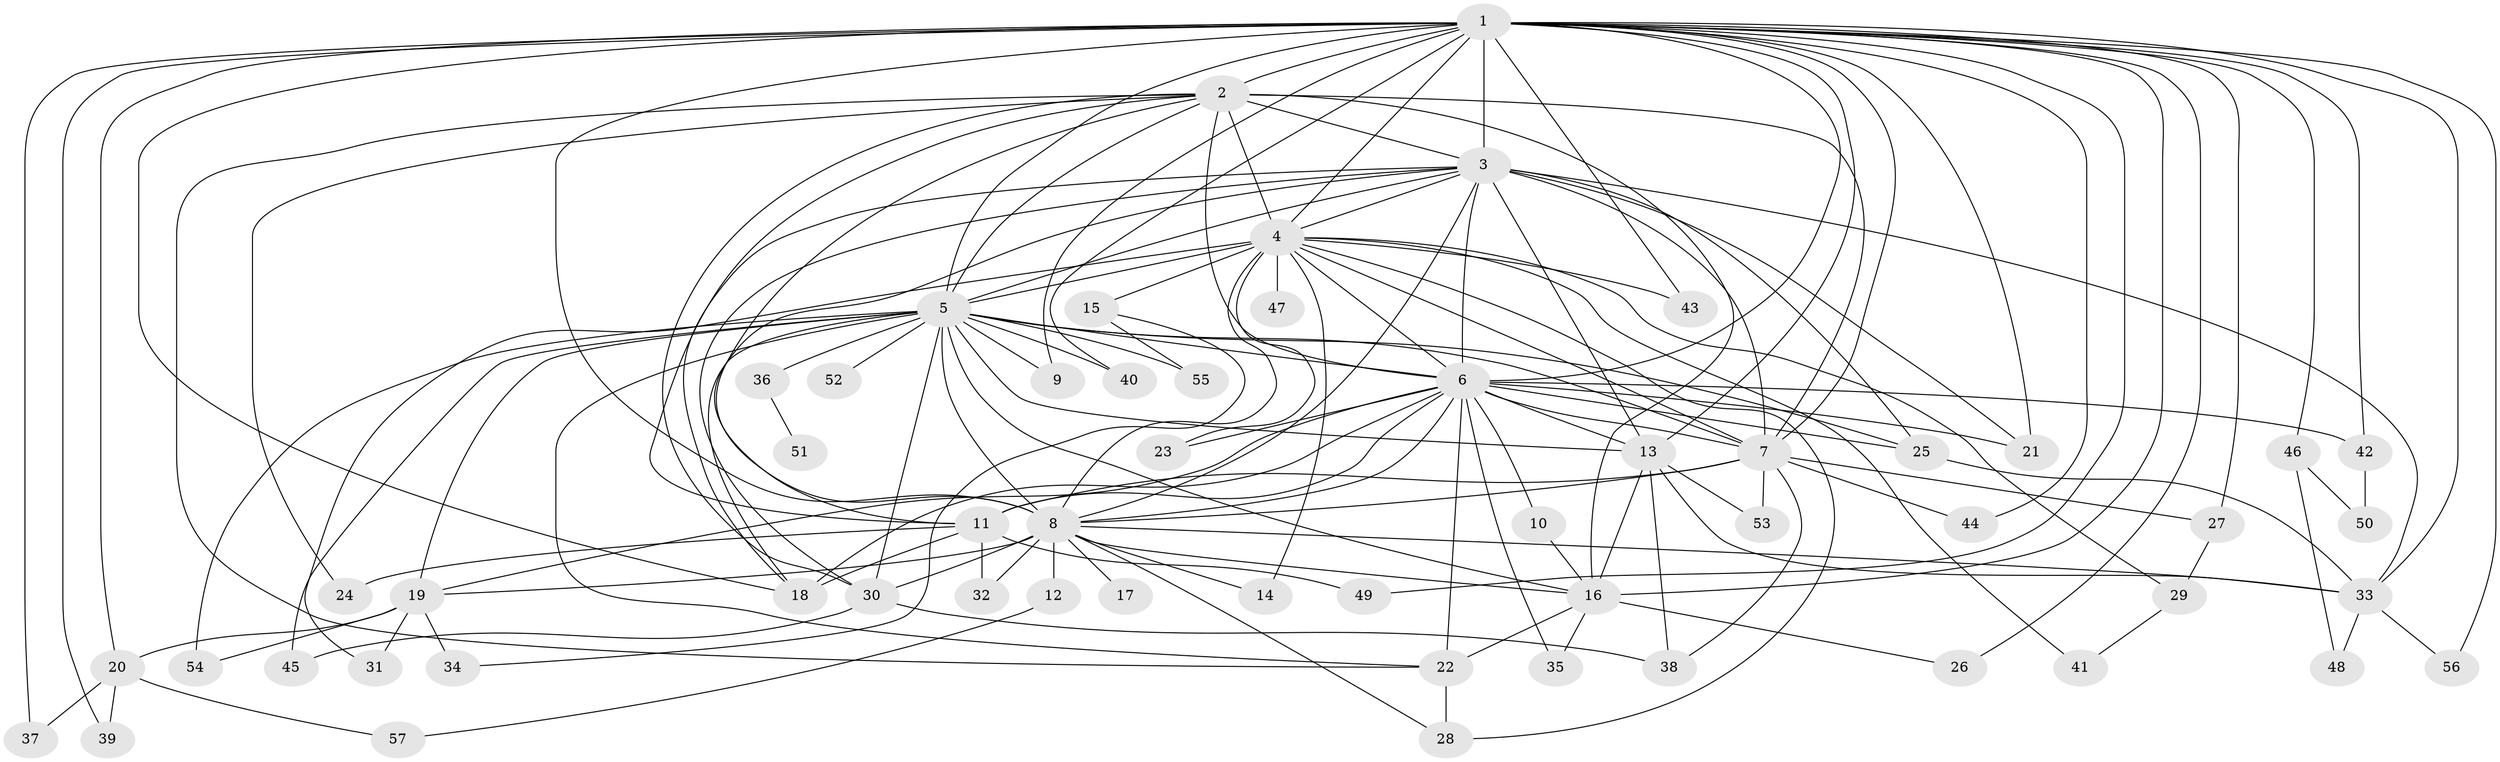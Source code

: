 // original degree distribution, {21: 0.008849557522123894, 28: 0.008849557522123894, 27: 0.008849557522123894, 22: 0.02654867256637168, 20: 0.008849557522123894, 25: 0.008849557522123894, 15: 0.008849557522123894, 23: 0.008849557522123894, 2: 0.5575221238938053, 3: 0.18584070796460178, 8: 0.008849557522123894, 4: 0.10619469026548672, 6: 0.017699115044247787, 5: 0.035398230088495575}
// Generated by graph-tools (version 1.1) at 2025/34/03/09/25 02:34:38]
// undirected, 57 vertices, 140 edges
graph export_dot {
graph [start="1"]
  node [color=gray90,style=filled];
  1;
  2;
  3;
  4;
  5;
  6;
  7;
  8;
  9;
  10;
  11;
  12;
  13;
  14;
  15;
  16;
  17;
  18;
  19;
  20;
  21;
  22;
  23;
  24;
  25;
  26;
  27;
  28;
  29;
  30;
  31;
  32;
  33;
  34;
  35;
  36;
  37;
  38;
  39;
  40;
  41;
  42;
  43;
  44;
  45;
  46;
  47;
  48;
  49;
  50;
  51;
  52;
  53;
  54;
  55;
  56;
  57;
  1 -- 2 [weight=2.0];
  1 -- 3 [weight=2.0];
  1 -- 4 [weight=2.0];
  1 -- 5 [weight=4.0];
  1 -- 6 [weight=3.0];
  1 -- 7 [weight=2.0];
  1 -- 8 [weight=2.0];
  1 -- 9 [weight=1.0];
  1 -- 13 [weight=1.0];
  1 -- 16 [weight=2.0];
  1 -- 18 [weight=2.0];
  1 -- 20 [weight=1.0];
  1 -- 21 [weight=1.0];
  1 -- 26 [weight=1.0];
  1 -- 27 [weight=1.0];
  1 -- 33 [weight=1.0];
  1 -- 37 [weight=1.0];
  1 -- 39 [weight=1.0];
  1 -- 40 [weight=1.0];
  1 -- 42 [weight=1.0];
  1 -- 43 [weight=1.0];
  1 -- 44 [weight=1.0];
  1 -- 46 [weight=1.0];
  1 -- 49 [weight=1.0];
  1 -- 56 [weight=1.0];
  2 -- 3 [weight=2.0];
  2 -- 4 [weight=3.0];
  2 -- 5 [weight=4.0];
  2 -- 6 [weight=1.0];
  2 -- 7 [weight=2.0];
  2 -- 8 [weight=1.0];
  2 -- 11 [weight=1.0];
  2 -- 16 [weight=9.0];
  2 -- 22 [weight=2.0];
  2 -- 24 [weight=2.0];
  2 -- 30 [weight=1.0];
  3 -- 4 [weight=1.0];
  3 -- 5 [weight=2.0];
  3 -- 6 [weight=1.0];
  3 -- 7 [weight=1.0];
  3 -- 8 [weight=1.0];
  3 -- 11 [weight=1.0];
  3 -- 13 [weight=8.0];
  3 -- 18 [weight=1.0];
  3 -- 21 [weight=1.0];
  3 -- 25 [weight=3.0];
  3 -- 30 [weight=1.0];
  3 -- 33 [weight=1.0];
  4 -- 5 [weight=3.0];
  4 -- 6 [weight=1.0];
  4 -- 7 [weight=1.0];
  4 -- 8 [weight=1.0];
  4 -- 14 [weight=1.0];
  4 -- 15 [weight=1.0];
  4 -- 23 [weight=1.0];
  4 -- 28 [weight=1.0];
  4 -- 29 [weight=1.0];
  4 -- 31 [weight=1.0];
  4 -- 41 [weight=1.0];
  4 -- 43 [weight=1.0];
  4 -- 47 [weight=1.0];
  5 -- 6 [weight=3.0];
  5 -- 7 [weight=3.0];
  5 -- 8 [weight=3.0];
  5 -- 9 [weight=1.0];
  5 -- 13 [weight=1.0];
  5 -- 16 [weight=1.0];
  5 -- 18 [weight=1.0];
  5 -- 19 [weight=2.0];
  5 -- 22 [weight=1.0];
  5 -- 25 [weight=1.0];
  5 -- 30 [weight=1.0];
  5 -- 36 [weight=2.0];
  5 -- 40 [weight=1.0];
  5 -- 45 [weight=1.0];
  5 -- 52 [weight=1.0];
  5 -- 54 [weight=1.0];
  5 -- 55 [weight=1.0];
  6 -- 7 [weight=1.0];
  6 -- 8 [weight=2.0];
  6 -- 10 [weight=1.0];
  6 -- 11 [weight=1.0];
  6 -- 13 [weight=2.0];
  6 -- 18 [weight=1.0];
  6 -- 19 [weight=1.0];
  6 -- 21 [weight=1.0];
  6 -- 22 [weight=2.0];
  6 -- 23 [weight=1.0];
  6 -- 25 [weight=1.0];
  6 -- 35 [weight=1.0];
  6 -- 42 [weight=1.0];
  7 -- 8 [weight=1.0];
  7 -- 11 [weight=1.0];
  7 -- 27 [weight=1.0];
  7 -- 38 [weight=1.0];
  7 -- 44 [weight=1.0];
  7 -- 53 [weight=1.0];
  8 -- 12 [weight=1.0];
  8 -- 14 [weight=1.0];
  8 -- 16 [weight=2.0];
  8 -- 17 [weight=1.0];
  8 -- 19 [weight=1.0];
  8 -- 28 [weight=1.0];
  8 -- 30 [weight=1.0];
  8 -- 32 [weight=1.0];
  8 -- 33 [weight=1.0];
  10 -- 16 [weight=1.0];
  11 -- 18 [weight=5.0];
  11 -- 24 [weight=1.0];
  11 -- 32 [weight=1.0];
  11 -- 49 [weight=1.0];
  12 -- 57 [weight=1.0];
  13 -- 16 [weight=2.0];
  13 -- 33 [weight=2.0];
  13 -- 38 [weight=1.0];
  13 -- 53 [weight=1.0];
  15 -- 34 [weight=1.0];
  15 -- 55 [weight=1.0];
  16 -- 22 [weight=2.0];
  16 -- 26 [weight=1.0];
  16 -- 35 [weight=1.0];
  19 -- 20 [weight=1.0];
  19 -- 31 [weight=1.0];
  19 -- 34 [weight=1.0];
  19 -- 54 [weight=1.0];
  20 -- 37 [weight=1.0];
  20 -- 39 [weight=1.0];
  20 -- 57 [weight=1.0];
  22 -- 28 [weight=1.0];
  25 -- 33 [weight=1.0];
  27 -- 29 [weight=1.0];
  29 -- 41 [weight=1.0];
  30 -- 38 [weight=1.0];
  30 -- 45 [weight=1.0];
  33 -- 48 [weight=1.0];
  33 -- 56 [weight=1.0];
  36 -- 51 [weight=1.0];
  42 -- 50 [weight=1.0];
  46 -- 48 [weight=1.0];
  46 -- 50 [weight=1.0];
}
